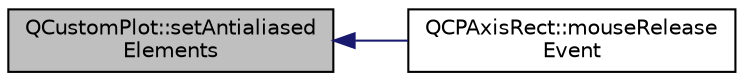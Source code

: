 digraph "QCustomPlot::setAntialiasedElements"
{
  edge [fontname="Helvetica",fontsize="10",labelfontname="Helvetica",labelfontsize="10"];
  node [fontname="Helvetica",fontsize="10",shape=record];
  rankdir="LR";
  Node1 [label="QCustomPlot::setAntialiased\lElements",height=0.2,width=0.4,color="black", fillcolor="grey75", style="filled", fontcolor="black"];
  Node1 -> Node2 [dir="back",color="midnightblue",fontsize="10",style="solid",fontname="Helvetica"];
  Node2 [label="QCPAxisRect::mouseRelease\lEvent",height=0.2,width=0.4,color="black", fillcolor="white", style="filled",URL="$class_q_c_p_axis_rect.html#adf6c99780cea55ab39459a6eaad3a94a"];
}
